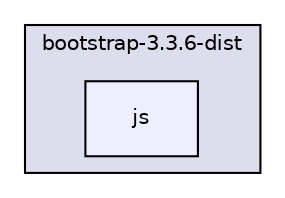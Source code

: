 digraph "/home/unko/code/maturitni-projekt/web-client/static/bootstrap-3.3.6-dist/js" {
  compound=true
  node [ fontsize="10", fontname="Helvetica"];
  edge [ labelfontsize="10", labelfontname="Helvetica"];
  subgraph clusterdir_2f41cf8e1e6113d17bf703a620a45b88 {
    graph [ bgcolor="#ddddee", pencolor="black", label="bootstrap-3.3.6-dist" fontname="Helvetica", fontsize="10", URL="dir_2f41cf8e1e6113d17bf703a620a45b88.html"]
  dir_067fe68b682a81b4f957c3b2f5a9b71b [shape=box, label="js", style="filled", fillcolor="#eeeeff", pencolor="black", URL="dir_067fe68b682a81b4f957c3b2f5a9b71b.html"];
  }
}
